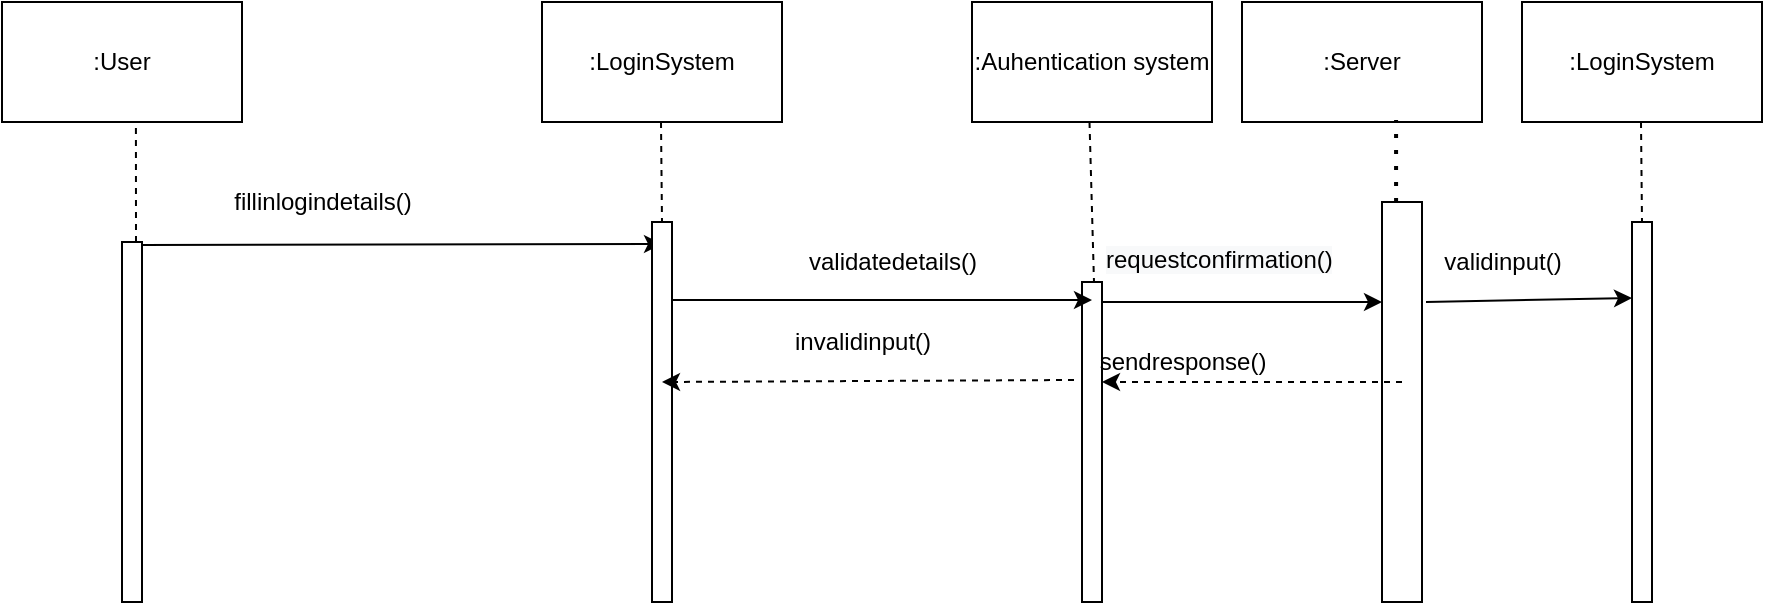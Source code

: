 <mxfile version="14.7.10" type="device"><diagram id="0rXG7xvpLKQnyto-xvf_" name="Page-1"><mxGraphModel dx="868" dy="393" grid="1" gridSize="10" guides="1" tooltips="1" connect="1" arrows="1" fold="1" page="1" pageScale="1" pageWidth="850" pageHeight="1100" math="0" shadow="0"><root><mxCell id="0"/><mxCell id="1" parent="0"/><mxCell id="ZD_3IIgVtpqK4yMolMr7-1" value=":User" style="rounded=0;whiteSpace=wrap;html=1;" parent="1" vertex="1"><mxGeometry x="50" y="50" width="120" height="60" as="geometry"/></mxCell><mxCell id="ZD_3IIgVtpqK4yMolMr7-2" value=":LoginSystem" style="rounded=0;whiteSpace=wrap;html=1;" parent="1" vertex="1"><mxGeometry x="320" y="50" width="120" height="60" as="geometry"/></mxCell><mxCell id="ZD_3IIgVtpqK4yMolMr7-4" value="" style="endArrow=none;dashed=1;html=1;exitX=0.558;exitY=1.05;exitDx=0;exitDy=0;exitPerimeter=0;" parent="1" source="ZD_3IIgVtpqK4yMolMr7-1" edge="1"><mxGeometry width="50" height="50" relative="1" as="geometry"><mxPoint x="400" y="260" as="sourcePoint"/><mxPoint x="117" y="170" as="targetPoint"/></mxGeometry></mxCell><mxCell id="ZD_3IIgVtpqK4yMolMr7-6" value="" style="html=1;points=[];perimeter=orthogonalPerimeter;" parent="1" vertex="1"><mxGeometry x="110" y="170" width="10" height="180" as="geometry"/></mxCell><mxCell id="ZD_3IIgVtpqK4yMolMr7-7" value="" style="endArrow=classic;html=1;exitX=1;exitY=0.008;exitDx=0;exitDy=0;exitPerimeter=0;" parent="1" source="ZD_3IIgVtpqK4yMolMr7-6" edge="1"><mxGeometry width="50" height="50" relative="1" as="geometry"><mxPoint x="400" y="260" as="sourcePoint"/><mxPoint x="380" y="171" as="targetPoint"/></mxGeometry></mxCell><mxCell id="ZD_3IIgVtpqK4yMolMr7-8" value="fillinlogindetails()" style="text;html=1;align=center;verticalAlign=middle;resizable=0;points=[];autosize=1;strokeColor=none;" parent="1" vertex="1"><mxGeometry x="160" y="140" width="100" height="20" as="geometry"/></mxCell><mxCell id="ZD_3IIgVtpqK4yMolMr7-12" value="" style="endArrow=none;dashed=1;html=1;exitX=0.558;exitY=1.05;exitDx=0;exitDy=0;exitPerimeter=0;" parent="1" edge="1"><mxGeometry width="50" height="50" relative="1" as="geometry"><mxPoint x="379.5" y="110" as="sourcePoint"/><mxPoint x="380" y="160" as="targetPoint"/></mxGeometry></mxCell><mxCell id="ZD_3IIgVtpqK4yMolMr7-13" value="" style="html=1;points=[];perimeter=orthogonalPerimeter;" parent="1" vertex="1"><mxGeometry x="375" y="160" width="10" height="190" as="geometry"/></mxCell><mxCell id="ZD_3IIgVtpqK4yMolMr7-14" value="" style="html=1;points=[];perimeter=orthogonalPerimeter;" parent="1" vertex="1"><mxGeometry x="590" y="190" width="10" height="160" as="geometry"/></mxCell><mxCell id="ZD_3IIgVtpqK4yMolMr7-17" value="" style="endArrow=none;dashed=1;html=1;exitX=0.558;exitY=1.05;exitDx=0;exitDy=0;exitPerimeter=0;" parent="1" edge="1"><mxGeometry width="50" height="50" relative="1" as="geometry"><mxPoint x="593.75" y="110" as="sourcePoint"/><mxPoint x="596" y="190" as="targetPoint"/></mxGeometry></mxCell><mxCell id="ZD_3IIgVtpqK4yMolMr7-18" value="" style="edgeStyle=orthogonalEdgeStyle;rounded=0;orthogonalLoop=1;jettySize=auto;html=1;" parent="1" edge="1"><mxGeometry relative="1" as="geometry"><mxPoint x="385" y="199" as="sourcePoint"/><mxPoint x="595" y="199" as="targetPoint"/><Array as="points"><mxPoint x="590" y="199"/></Array></mxGeometry></mxCell><mxCell id="ZD_3IIgVtpqK4yMolMr7-20" value="validatedetails()" style="text;html=1;align=center;verticalAlign=middle;resizable=0;points=[];autosize=1;strokeColor=none;" parent="1" vertex="1"><mxGeometry x="445" y="170" width="100" height="20" as="geometry"/></mxCell><mxCell id="ZD_3IIgVtpqK4yMolMr7-38" value=":Auhentication system" style="rounded=0;whiteSpace=wrap;html=1;" parent="1" vertex="1"><mxGeometry x="535" y="50" width="120" height="60" as="geometry"/></mxCell><mxCell id="ZD_3IIgVtpqK4yMolMr7-48" value="" style="html=1;points=[];perimeter=orthogonalPerimeter;" parent="1" vertex="1"><mxGeometry x="740" y="150" width="20" height="200" as="geometry"/></mxCell><mxCell id="ZD_3IIgVtpqK4yMolMr7-50" value=":Server" style="rounded=0;whiteSpace=wrap;html=1;" parent="1" vertex="1"><mxGeometry x="670" y="50" width="120" height="60" as="geometry"/></mxCell><mxCell id="ZD_3IIgVtpqK4yMolMr7-55" value="" style="endArrow=none;dashed=1;html=1;dashPattern=1 3;strokeWidth=2;entryX=0.642;entryY=0.983;entryDx=0;entryDy=0;entryPerimeter=0;" parent="1" source="ZD_3IIgVtpqK4yMolMr7-48" target="ZD_3IIgVtpqK4yMolMr7-50" edge="1"><mxGeometry width="50" height="50" relative="1" as="geometry"><mxPoint x="400" y="250" as="sourcePoint"/><mxPoint x="730" y="130" as="targetPoint"/></mxGeometry></mxCell><mxCell id="rJPyNJxFm-HqYiQFly9A-2" value="" style="endArrow=classic;html=1;" edge="1" parent="1" source="ZD_3IIgVtpqK4yMolMr7-14"><mxGeometry width="50" height="50" relative="1" as="geometry"><mxPoint x="610" y="200" as="sourcePoint"/><mxPoint x="740" y="200" as="targetPoint"/><Array as="points"><mxPoint x="685" y="200"/><mxPoint x="725" y="200"/></Array></mxGeometry></mxCell><mxCell id="rJPyNJxFm-HqYiQFly9A-3" value="&lt;span style=&quot;color: rgb(0, 0, 0); font-family: helvetica; font-size: 12px; font-style: normal; font-weight: 400; letter-spacing: normal; text-align: center; text-indent: 0px; text-transform: none; word-spacing: 0px; background-color: rgb(248, 249, 250); display: inline; float: none;&quot;&gt;requestconfirmation()&lt;/span&gt;" style="text;whiteSpace=wrap;html=1;" vertex="1" parent="1"><mxGeometry x="600" y="165" width="140" height="30" as="geometry"/></mxCell><mxCell id="rJPyNJxFm-HqYiQFly9A-4" value="" style="html=1;labelBackgroundColor=#ffffff;startArrow=none;startFill=0;startSize=6;endArrow=classic;endFill=1;endSize=6;jettySize=auto;orthogonalLoop=1;strokeWidth=1;dashed=1;fontSize=14;" edge="1" parent="1"><mxGeometry width="60" height="60" relative="1" as="geometry"><mxPoint x="750" y="240" as="sourcePoint"/><mxPoint x="600" y="240" as="targetPoint"/></mxGeometry></mxCell><mxCell id="rJPyNJxFm-HqYiQFly9A-5" value="sendresponse()" style="text;html=1;align=center;verticalAlign=middle;resizable=0;points=[];autosize=1;strokeColor=none;" vertex="1" parent="1"><mxGeometry x="590" y="220" width="100" height="20" as="geometry"/></mxCell><mxCell id="rJPyNJxFm-HqYiQFly9A-6" value="" style="html=1;labelBackgroundColor=#ffffff;startArrow=none;startFill=0;startSize=6;endArrow=classic;endFill=1;endSize=6;jettySize=auto;orthogonalLoop=1;strokeWidth=1;dashed=1;fontSize=14;exitX=-0.04;exitY=0.95;exitDx=0;exitDy=0;exitPerimeter=0;" edge="1" parent="1" source="rJPyNJxFm-HqYiQFly9A-5"><mxGeometry width="60" height="60" relative="1" as="geometry"><mxPoint x="530" y="240" as="sourcePoint"/><mxPoint x="380" y="240" as="targetPoint"/></mxGeometry></mxCell><mxCell id="rJPyNJxFm-HqYiQFly9A-7" value="invalidinput()" style="text;html=1;align=center;verticalAlign=middle;resizable=0;points=[];autosize=1;strokeColor=none;" vertex="1" parent="1"><mxGeometry x="440" y="210" width="80" height="20" as="geometry"/></mxCell><mxCell id="rJPyNJxFm-HqYiQFly9A-8" value=":LoginSystem" style="rounded=0;whiteSpace=wrap;html=1;" vertex="1" parent="1"><mxGeometry x="810" y="50" width="120" height="60" as="geometry"/></mxCell><mxCell id="rJPyNJxFm-HqYiQFly9A-9" value="" style="endArrow=none;dashed=1;html=1;exitX=0.558;exitY=1.05;exitDx=0;exitDy=0;exitPerimeter=0;" edge="1" parent="1"><mxGeometry width="50" height="50" relative="1" as="geometry"><mxPoint x="869.5" y="110" as="sourcePoint"/><mxPoint x="870" y="160" as="targetPoint"/></mxGeometry></mxCell><mxCell id="rJPyNJxFm-HqYiQFly9A-10" value="" style="html=1;points=[];perimeter=orthogonalPerimeter;" vertex="1" parent="1"><mxGeometry x="865" y="160" width="10" height="190" as="geometry"/></mxCell><mxCell id="rJPyNJxFm-HqYiQFly9A-12" value="" style="endArrow=classic;html=1;entryX=0;entryY=0.2;entryDx=0;entryDy=0;entryPerimeter=0;exitX=1.1;exitY=0.25;exitDx=0;exitDy=0;exitPerimeter=0;" edge="1" parent="1" source="ZD_3IIgVtpqK4yMolMr7-48" target="rJPyNJxFm-HqYiQFly9A-10"><mxGeometry width="50" height="50" relative="1" as="geometry"><mxPoint x="610" y="210" as="sourcePoint"/><mxPoint x="750" y="210" as="targetPoint"/><Array as="points"/></mxGeometry></mxCell><mxCell id="rJPyNJxFm-HqYiQFly9A-13" value="validinput()" style="text;html=1;align=center;verticalAlign=middle;resizable=0;points=[];autosize=1;strokeColor=none;" vertex="1" parent="1"><mxGeometry x="765" y="170" width="70" height="20" as="geometry"/></mxCell></root></mxGraphModel></diagram></mxfile>